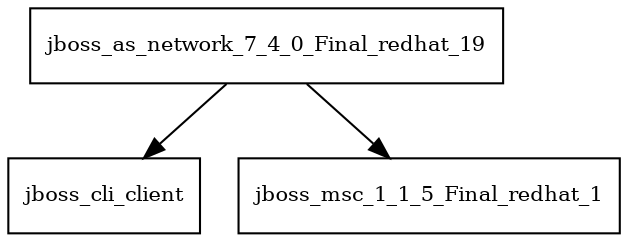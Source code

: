 digraph jboss_as_network_7_4_0_Final_redhat_19_dependencies {
  node [shape = box, fontsize=10.0];
  jboss_as_network_7_4_0_Final_redhat_19 -> jboss_cli_client;
  jboss_as_network_7_4_0_Final_redhat_19 -> jboss_msc_1_1_5_Final_redhat_1;
}

